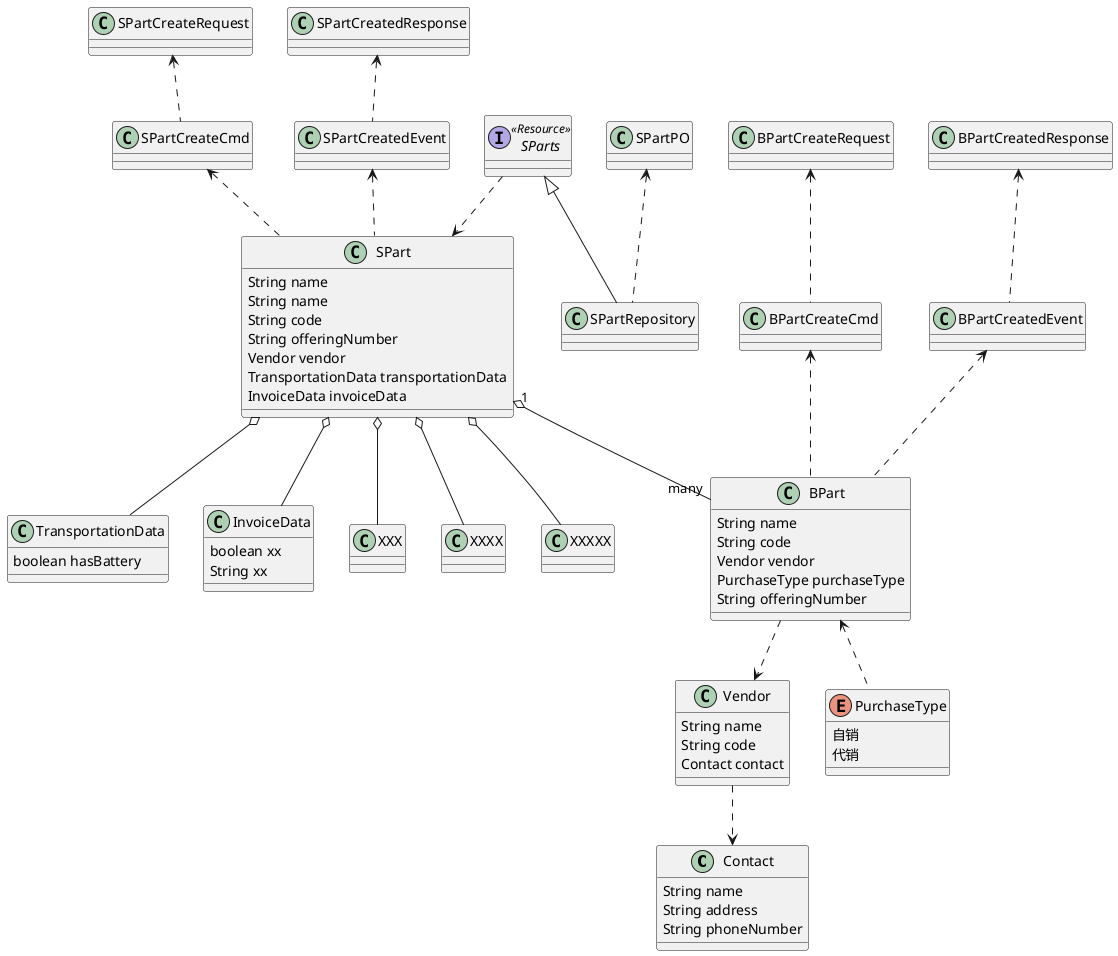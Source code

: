 @startuml
class Contact {
    String name
    String address
    String phoneNumber
}

class Vendor {
    String name
    String code
    Contact contact
}

enum PurchaseType {
    自销
    代销
}

class BPart {
    String name
    String code
    Vendor vendor
    PurchaseType purchaseType
    String offeringNumber
}

Vendor .-> Contact
BPart .-> Vendor
BPart <-. PurchaseType


class SPart {
    String name
    String name
    String code
    String offeringNumber
    Vendor vendor
    TransportationData transportationData
    InvoiceData invoiceData
}

class TransportationData {
    boolean hasBattery
}

class InvoiceData {
    boolean xx
    String xx
}

SPart "1" o-- "many" BPart

SPart o-- TransportationData
SPart o-- InvoiceData
SPart o-- XXX
SPart o-- XXXX
SPart o-- XXXXX


SPartCreateRequest <.. SPartCreateCmd

SPartCreateCmd <.. SPart

SPartCreatedEvent <.. SPart

SPartCreatedResponse <.. SPartCreatedEvent

BPartCreateCmd <-. BPart

BPartCreatedEvent <-. BPart

BPartCreateRequest <-. BPartCreateCmd

BPartCreatedResponse <-. BPartCreatedEvent

interface SParts <<Resource>> {
}

SParts .-> SPart

SParts <|-- SPartRepository

SPartPO <.- SPartRepository


@enduml